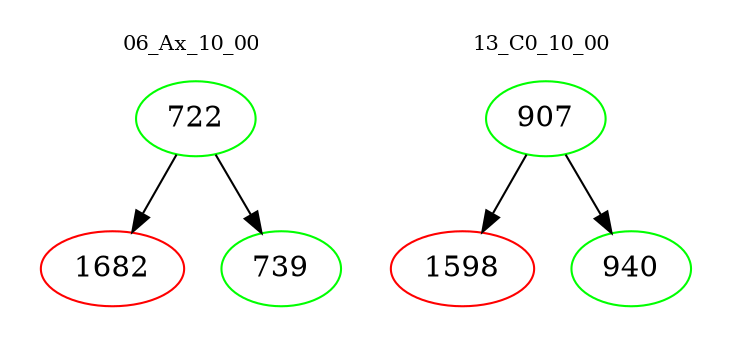 digraph{
subgraph cluster_0 {
color = white
label = "06_Ax_10_00";
fontsize=10;
T0_722 [label="722", color="green"]
T0_722 -> T0_1682 [color="black"]
T0_1682 [label="1682", color="red"]
T0_722 -> T0_739 [color="black"]
T0_739 [label="739", color="green"]
}
subgraph cluster_1 {
color = white
label = "13_C0_10_00";
fontsize=10;
T1_907 [label="907", color="green"]
T1_907 -> T1_1598 [color="black"]
T1_1598 [label="1598", color="red"]
T1_907 -> T1_940 [color="black"]
T1_940 [label="940", color="green"]
}
}
